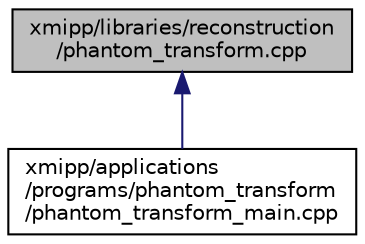digraph "xmipp/libraries/reconstruction/phantom_transform.cpp"
{
  edge [fontname="Helvetica",fontsize="10",labelfontname="Helvetica",labelfontsize="10"];
  node [fontname="Helvetica",fontsize="10",shape=record];
  Node95 [label="xmipp/libraries/reconstruction\l/phantom_transform.cpp",height=0.2,width=0.4,color="black", fillcolor="grey75", style="filled", fontcolor="black"];
  Node95 -> Node96 [dir="back",color="midnightblue",fontsize="10",style="solid",fontname="Helvetica"];
  Node96 [label="xmipp/applications\l/programs/phantom_transform\l/phantom_transform_main.cpp",height=0.2,width=0.4,color="black", fillcolor="white", style="filled",URL="$phantom__transform__main_8cpp.html"];
}
